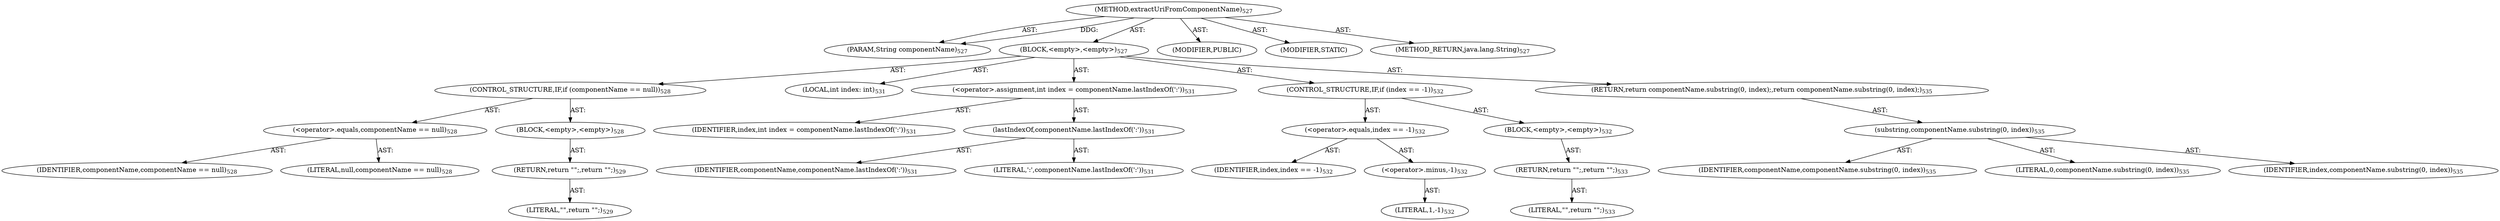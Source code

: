 digraph "extractUriFromComponentName" {  
"111669149711" [label = <(METHOD,extractUriFromComponentName)<SUB>527</SUB>> ]
"115964117025" [label = <(PARAM,String componentName)<SUB>527</SUB>> ]
"25769803827" [label = <(BLOCK,&lt;empty&gt;,&lt;empty&gt;)<SUB>527</SUB>> ]
"47244640287" [label = <(CONTROL_STRUCTURE,IF,if (componentName == null))<SUB>528</SUB>> ]
"30064771225" [label = <(&lt;operator&gt;.equals,componentName == null)<SUB>528</SUB>> ]
"68719476889" [label = <(IDENTIFIER,componentName,componentName == null)<SUB>528</SUB>> ]
"90194313247" [label = <(LITERAL,null,componentName == null)<SUB>528</SUB>> ]
"25769803828" [label = <(BLOCK,&lt;empty&gt;,&lt;empty&gt;)<SUB>528</SUB>> ]
"146028888075" [label = <(RETURN,return &quot;&quot;;,return &quot;&quot;;)<SUB>529</SUB>> ]
"90194313248" [label = <(LITERAL,&quot;&quot;,return &quot;&quot;;)<SUB>529</SUB>> ]
"94489280533" [label = <(LOCAL,int index: int)<SUB>531</SUB>> ]
"30064771226" [label = <(&lt;operator&gt;.assignment,int index = componentName.lastIndexOf(':'))<SUB>531</SUB>> ]
"68719476890" [label = <(IDENTIFIER,index,int index = componentName.lastIndexOf(':'))<SUB>531</SUB>> ]
"30064771227" [label = <(lastIndexOf,componentName.lastIndexOf(':'))<SUB>531</SUB>> ]
"68719476891" [label = <(IDENTIFIER,componentName,componentName.lastIndexOf(':'))<SUB>531</SUB>> ]
"90194313249" [label = <(LITERAL,':',componentName.lastIndexOf(':'))<SUB>531</SUB>> ]
"47244640288" [label = <(CONTROL_STRUCTURE,IF,if (index == -1))<SUB>532</SUB>> ]
"30064771228" [label = <(&lt;operator&gt;.equals,index == -1)<SUB>532</SUB>> ]
"68719476892" [label = <(IDENTIFIER,index,index == -1)<SUB>532</SUB>> ]
"30064771229" [label = <(&lt;operator&gt;.minus,-1)<SUB>532</SUB>> ]
"90194313250" [label = <(LITERAL,1,-1)<SUB>532</SUB>> ]
"25769803829" [label = <(BLOCK,&lt;empty&gt;,&lt;empty&gt;)<SUB>532</SUB>> ]
"146028888076" [label = <(RETURN,return &quot;&quot;;,return &quot;&quot;;)<SUB>533</SUB>> ]
"90194313251" [label = <(LITERAL,&quot;&quot;,return &quot;&quot;;)<SUB>533</SUB>> ]
"146028888077" [label = <(RETURN,return componentName.substring(0, index);,return componentName.substring(0, index);)<SUB>535</SUB>> ]
"30064771230" [label = <(substring,componentName.substring(0, index))<SUB>535</SUB>> ]
"68719476893" [label = <(IDENTIFIER,componentName,componentName.substring(0, index))<SUB>535</SUB>> ]
"90194313252" [label = <(LITERAL,0,componentName.substring(0, index))<SUB>535</SUB>> ]
"68719476894" [label = <(IDENTIFIER,index,componentName.substring(0, index))<SUB>535</SUB>> ]
"133143986217" [label = <(MODIFIER,PUBLIC)> ]
"133143986218" [label = <(MODIFIER,STATIC)> ]
"128849018895" [label = <(METHOD_RETURN,java.lang.String)<SUB>527</SUB>> ]
  "111669149711" -> "115964117025"  [ label = "AST: "] 
  "111669149711" -> "25769803827"  [ label = "AST: "] 
  "111669149711" -> "133143986217"  [ label = "AST: "] 
  "111669149711" -> "133143986218"  [ label = "AST: "] 
  "111669149711" -> "128849018895"  [ label = "AST: "] 
  "25769803827" -> "47244640287"  [ label = "AST: "] 
  "25769803827" -> "94489280533"  [ label = "AST: "] 
  "25769803827" -> "30064771226"  [ label = "AST: "] 
  "25769803827" -> "47244640288"  [ label = "AST: "] 
  "25769803827" -> "146028888077"  [ label = "AST: "] 
  "47244640287" -> "30064771225"  [ label = "AST: "] 
  "47244640287" -> "25769803828"  [ label = "AST: "] 
  "30064771225" -> "68719476889"  [ label = "AST: "] 
  "30064771225" -> "90194313247"  [ label = "AST: "] 
  "25769803828" -> "146028888075"  [ label = "AST: "] 
  "146028888075" -> "90194313248"  [ label = "AST: "] 
  "30064771226" -> "68719476890"  [ label = "AST: "] 
  "30064771226" -> "30064771227"  [ label = "AST: "] 
  "30064771227" -> "68719476891"  [ label = "AST: "] 
  "30064771227" -> "90194313249"  [ label = "AST: "] 
  "47244640288" -> "30064771228"  [ label = "AST: "] 
  "47244640288" -> "25769803829"  [ label = "AST: "] 
  "30064771228" -> "68719476892"  [ label = "AST: "] 
  "30064771228" -> "30064771229"  [ label = "AST: "] 
  "30064771229" -> "90194313250"  [ label = "AST: "] 
  "25769803829" -> "146028888076"  [ label = "AST: "] 
  "146028888076" -> "90194313251"  [ label = "AST: "] 
  "146028888077" -> "30064771230"  [ label = "AST: "] 
  "30064771230" -> "68719476893"  [ label = "AST: "] 
  "30064771230" -> "90194313252"  [ label = "AST: "] 
  "30064771230" -> "68719476894"  [ label = "AST: "] 
  "111669149711" -> "115964117025"  [ label = "DDG: "] 
}

